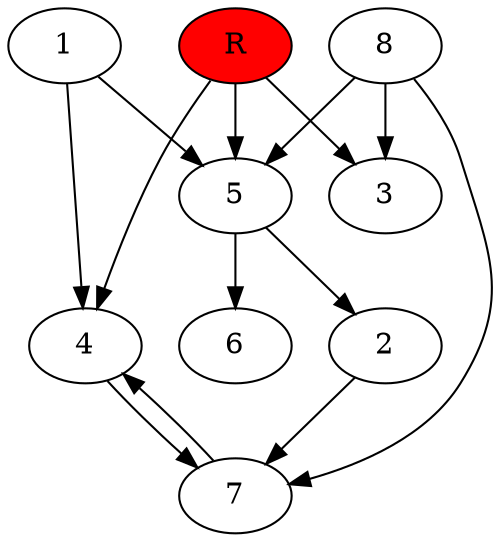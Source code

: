 digraph prb101 {
	1
	2
	3
	4
	5
	6
	7
	8
	R [fillcolor="#ff0000" style=filled]
	1 -> 4
	1 -> 5
	2 -> 7
	4 -> 7
	5 -> 2
	5 -> 6
	7 -> 4
	8 -> 3
	8 -> 5
	8 -> 7
	R -> 3
	R -> 4
	R -> 5
}
